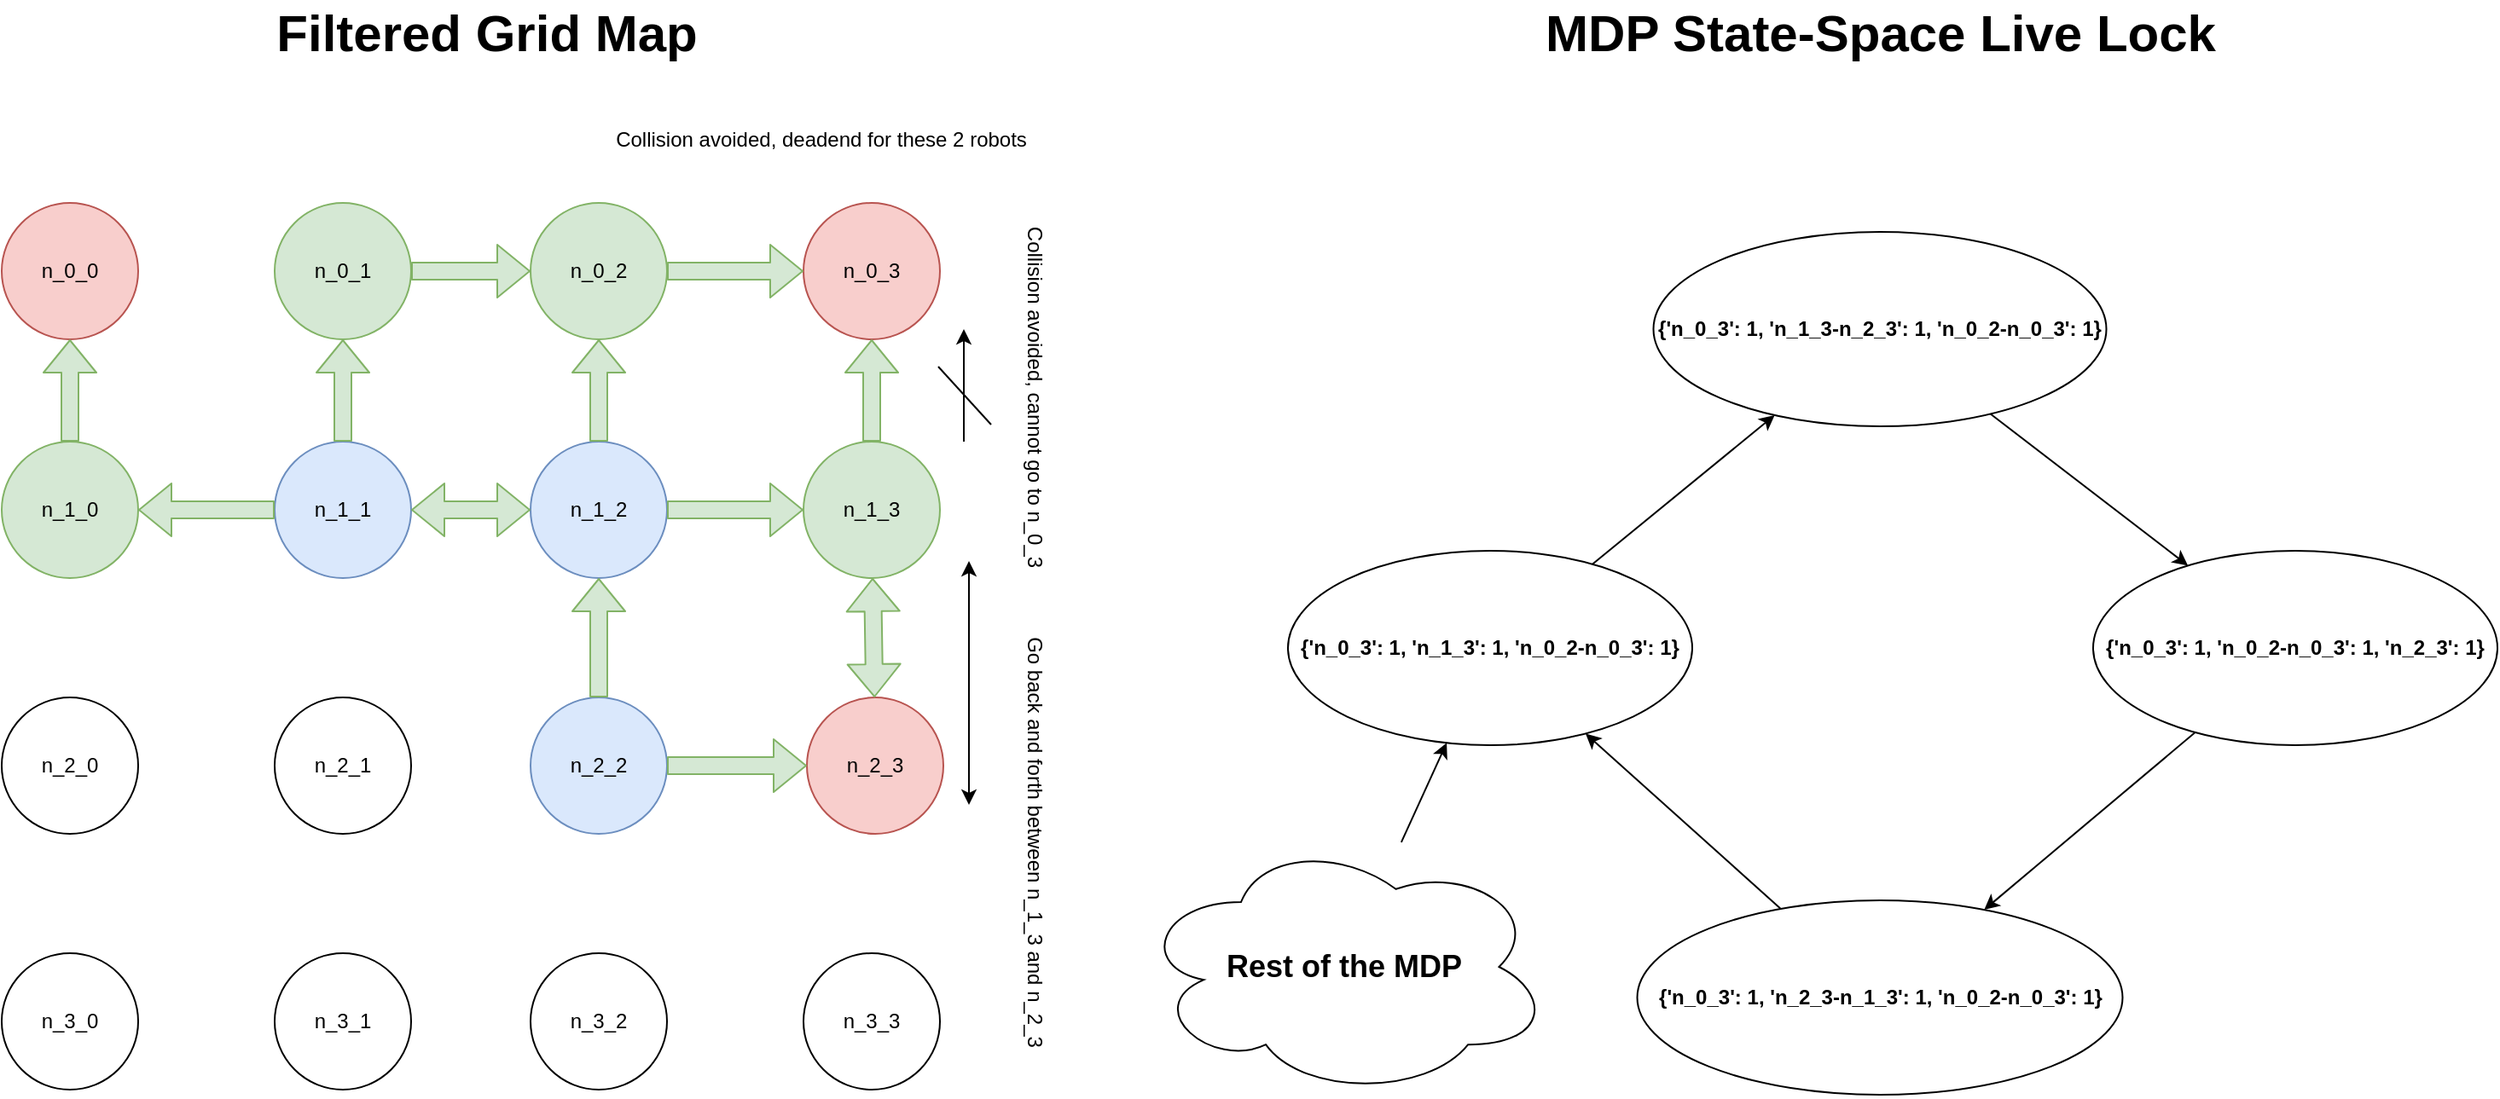 <mxfile version="14.6.6" type="github">
  <diagram id="atgp7A_OofQBprnTKgcp" name="Page-1">
    <mxGraphModel dx="1727" dy="919" grid="0" gridSize="10" guides="1" tooltips="1" connect="1" arrows="1" fold="1" page="0" pageScale="1" pageWidth="827" pageHeight="1169" math="0" shadow="0">
      <root>
        <mxCell id="0" />
        <mxCell id="1" parent="0" />
        <mxCell id="izqqawYkYHoVplUdzcl--1" value="n_0_0" style="ellipse;whiteSpace=wrap;html=1;aspect=fixed;fillColor=#f8cecc;strokeColor=#b85450;" parent="1" vertex="1">
          <mxGeometry x="340" y="380" width="80" height="80" as="geometry" />
        </mxCell>
        <mxCell id="izqqawYkYHoVplUdzcl--2" value="n_1_0" style="ellipse;whiteSpace=wrap;html=1;aspect=fixed;fillColor=#d5e8d4;strokeColor=#82b366;" parent="1" vertex="1">
          <mxGeometry x="340" y="520" width="80" height="80" as="geometry" />
        </mxCell>
        <mxCell id="izqqawYkYHoVplUdzcl--3" value="n_2_0" style="ellipse;whiteSpace=wrap;html=1;aspect=fixed;" parent="1" vertex="1">
          <mxGeometry x="340" y="670" width="80" height="80" as="geometry" />
        </mxCell>
        <mxCell id="izqqawYkYHoVplUdzcl--4" value="n_3_0" style="ellipse;whiteSpace=wrap;html=1;aspect=fixed;" parent="1" vertex="1">
          <mxGeometry x="340" y="820" width="80" height="80" as="geometry" />
        </mxCell>
        <mxCell id="izqqawYkYHoVplUdzcl--5" value="n_0_1" style="ellipse;whiteSpace=wrap;html=1;aspect=fixed;fillColor=#d5e8d4;strokeColor=#82b366;" parent="1" vertex="1">
          <mxGeometry x="500" y="380" width="80" height="80" as="geometry" />
        </mxCell>
        <mxCell id="izqqawYkYHoVplUdzcl--6" value="n_0_2" style="ellipse;whiteSpace=wrap;html=1;aspect=fixed;fillColor=#d5e8d4;strokeColor=#82b366;" parent="1" vertex="1">
          <mxGeometry x="650" y="380" width="80" height="80" as="geometry" />
        </mxCell>
        <mxCell id="izqqawYkYHoVplUdzcl--7" value="n_0_3" style="ellipse;whiteSpace=wrap;html=1;aspect=fixed;fillColor=#f8cecc;strokeColor=#b85450;" parent="1" vertex="1">
          <mxGeometry x="810" y="380" width="80" height="80" as="geometry" />
        </mxCell>
        <mxCell id="izqqawYkYHoVplUdzcl--8" value="n_1_1" style="ellipse;whiteSpace=wrap;html=1;aspect=fixed;fillColor=#dae8fc;strokeColor=#6c8ebf;" parent="1" vertex="1">
          <mxGeometry x="500" y="520" width="80" height="80" as="geometry" />
        </mxCell>
        <mxCell id="izqqawYkYHoVplUdzcl--9" value="n_1_2" style="ellipse;whiteSpace=wrap;html=1;aspect=fixed;fillColor=#dae8fc;strokeColor=#6c8ebf;" parent="1" vertex="1">
          <mxGeometry x="650" y="520" width="80" height="80" as="geometry" />
        </mxCell>
        <mxCell id="izqqawYkYHoVplUdzcl--10" value="n_1_3" style="ellipse;whiteSpace=wrap;html=1;aspect=fixed;fillColor=#d5e8d4;strokeColor=#82b366;" parent="1" vertex="1">
          <mxGeometry x="810" y="520" width="80" height="80" as="geometry" />
        </mxCell>
        <mxCell id="izqqawYkYHoVplUdzcl--11" value="n_2_1" style="ellipse;whiteSpace=wrap;html=1;aspect=fixed;" parent="1" vertex="1">
          <mxGeometry x="500" y="670" width="80" height="80" as="geometry" />
        </mxCell>
        <mxCell id="izqqawYkYHoVplUdzcl--12" value="n_2_2" style="ellipse;whiteSpace=wrap;html=1;aspect=fixed;fillColor=#dae8fc;strokeColor=#6c8ebf;" parent="1" vertex="1">
          <mxGeometry x="650" y="670" width="80" height="80" as="geometry" />
        </mxCell>
        <mxCell id="izqqawYkYHoVplUdzcl--13" value="n_2_3" style="ellipse;whiteSpace=wrap;html=1;aspect=fixed;fillColor=#f8cecc;strokeColor=#b85450;" parent="1" vertex="1">
          <mxGeometry x="812" y="670" width="80" height="80" as="geometry" />
        </mxCell>
        <mxCell id="izqqawYkYHoVplUdzcl--14" value="n_3_1" style="ellipse;whiteSpace=wrap;html=1;aspect=fixed;" parent="1" vertex="1">
          <mxGeometry x="500" y="820" width="80" height="80" as="geometry" />
        </mxCell>
        <mxCell id="izqqawYkYHoVplUdzcl--15" value="n_3_2" style="ellipse;whiteSpace=wrap;html=1;aspect=fixed;" parent="1" vertex="1">
          <mxGeometry x="650" y="820" width="80" height="80" as="geometry" />
        </mxCell>
        <mxCell id="izqqawYkYHoVplUdzcl--16" value="n_3_3" style="ellipse;whiteSpace=wrap;html=1;aspect=fixed;" parent="1" vertex="1">
          <mxGeometry x="810" y="820" width="80" height="80" as="geometry" />
        </mxCell>
        <mxCell id="izqqawYkYHoVplUdzcl--17" value="" style="shape=flexArrow;endArrow=classic;html=1;fillColor=#d5e8d4;strokeColor=#82b366;" parent="1" source="izqqawYkYHoVplUdzcl--8" target="izqqawYkYHoVplUdzcl--5" edge="1">
          <mxGeometry width="50" height="50" relative="1" as="geometry">
            <mxPoint x="457" y="635" as="sourcePoint" />
            <mxPoint x="507" y="585" as="targetPoint" />
          </mxGeometry>
        </mxCell>
        <mxCell id="izqqawYkYHoVplUdzcl--18" value="" style="shape=flexArrow;endArrow=classic;html=1;fillColor=#d5e8d4;strokeColor=#82b366;" parent="1" source="izqqawYkYHoVplUdzcl--8" target="izqqawYkYHoVplUdzcl--2" edge="1">
          <mxGeometry width="50" height="50" relative="1" as="geometry">
            <mxPoint x="457" y="635" as="sourcePoint" />
            <mxPoint x="507" y="585" as="targetPoint" />
          </mxGeometry>
        </mxCell>
        <mxCell id="izqqawYkYHoVplUdzcl--20" value="" style="shape=flexArrow;endArrow=classic;html=1;entryX=0.5;entryY=1;entryDx=0;entryDy=0;fillColor=#d5e8d4;strokeColor=#82b366;" parent="1" source="izqqawYkYHoVplUdzcl--12" target="izqqawYkYHoVplUdzcl--9" edge="1">
          <mxGeometry width="50" height="50" relative="1" as="geometry">
            <mxPoint x="457" y="635" as="sourcePoint" />
            <mxPoint x="507" y="585" as="targetPoint" />
          </mxGeometry>
        </mxCell>
        <mxCell id="izqqawYkYHoVplUdzcl--21" value="" style="shape=flexArrow;endArrow=classic;html=1;fillColor=#d5e8d4;strokeColor=#82b366;" parent="1" source="izqqawYkYHoVplUdzcl--5" target="izqqawYkYHoVplUdzcl--6" edge="1">
          <mxGeometry width="50" height="50" relative="1" as="geometry">
            <mxPoint x="590" y="434" as="sourcePoint" />
            <mxPoint x="640" y="384" as="targetPoint" />
          </mxGeometry>
        </mxCell>
        <mxCell id="izqqawYkYHoVplUdzcl--22" value="" style="shape=flexArrow;endArrow=classic;html=1;fillColor=#d5e8d4;strokeColor=#82b366;" parent="1" source="izqqawYkYHoVplUdzcl--6" target="izqqawYkYHoVplUdzcl--7" edge="1">
          <mxGeometry width="50" height="50" relative="1" as="geometry">
            <mxPoint x="457" y="635" as="sourcePoint" />
            <mxPoint x="507" y="585" as="targetPoint" />
          </mxGeometry>
        </mxCell>
        <mxCell id="izqqawYkYHoVplUdzcl--23" value="" style="shape=flexArrow;endArrow=classic;html=1;fillColor=#d5e8d4;strokeColor=#82b366;" parent="1" source="izqqawYkYHoVplUdzcl--9" target="izqqawYkYHoVplUdzcl--6" edge="1">
          <mxGeometry width="50" height="50" relative="1" as="geometry">
            <mxPoint x="457" y="635" as="sourcePoint" />
            <mxPoint x="507" y="585" as="targetPoint" />
          </mxGeometry>
        </mxCell>
        <mxCell id="izqqawYkYHoVplUdzcl--28" value="" style="shape=flexArrow;endArrow=classic;html=1;fillColor=#d5e8d4;strokeColor=#82b366;" parent="1" source="izqqawYkYHoVplUdzcl--12" target="izqqawYkYHoVplUdzcl--13" edge="1">
          <mxGeometry width="50" height="50" relative="1" as="geometry">
            <mxPoint x="457" y="635" as="sourcePoint" />
            <mxPoint x="507" y="585" as="targetPoint" />
          </mxGeometry>
        </mxCell>
        <mxCell id="izqqawYkYHoVplUdzcl--31" value="" style="shape=flexArrow;endArrow=classic;html=1;fillColor=#d5e8d4;strokeColor=#82b366;" parent="1" source="izqqawYkYHoVplUdzcl--9" target="izqqawYkYHoVplUdzcl--10" edge="1">
          <mxGeometry width="50" height="50" relative="1" as="geometry">
            <mxPoint x="562" y="569" as="sourcePoint" />
            <mxPoint x="612" y="519" as="targetPoint" />
          </mxGeometry>
        </mxCell>
        <mxCell id="izqqawYkYHoVplUdzcl--41" value="&lt;b&gt;{&#39;n_0_3&#39;: 1, &#39;n_1_3&#39;: 1, &#39;n_0_2-n_0_3&#39;: 1}&lt;/b&gt;" style="ellipse;whiteSpace=wrap;html=1;" parent="1" vertex="1">
          <mxGeometry x="1094" y="584" width="237" height="114" as="geometry" />
        </mxCell>
        <mxCell id="izqqawYkYHoVplUdzcl--42" value="&lt;b&gt;{&#39;n_0_3&#39;: 1, &#39;n_1_3-n_2_3&#39;: 1, &#39;n_0_2-n_0_3&#39;: 1}&lt;/b&gt;" style="ellipse;whiteSpace=wrap;html=1;" parent="1" vertex="1">
          <mxGeometry x="1308.25" y="397" width="265.5" height="114" as="geometry" />
        </mxCell>
        <mxCell id="izqqawYkYHoVplUdzcl--43" value="&lt;b&gt;{&#39;n_0_3&#39;: 1, &#39;n_0_2-n_0_3&#39;: 1, &#39;n_2_3&#39;: 1}&lt;/b&gt;" style="ellipse;whiteSpace=wrap;html=1;" parent="1" vertex="1">
          <mxGeometry x="1566" y="584" width="237" height="114" as="geometry" />
        </mxCell>
        <mxCell id="izqqawYkYHoVplUdzcl--44" value="&lt;b&gt;{&#39;n_0_3&#39;: 1, &#39;n_2_3-n_1_3&#39;: 1, &#39;n_0_2-n_0_3&#39;: 1}&lt;/b&gt;" style="ellipse;whiteSpace=wrap;html=1;" parent="1" vertex="1">
          <mxGeometry x="1298.75" y="789" width="284.5" height="114" as="geometry" />
        </mxCell>
        <mxCell id="izqqawYkYHoVplUdzcl--45" value="" style="endArrow=classic;html=1;" parent="1" source="izqqawYkYHoVplUdzcl--41" target="izqqawYkYHoVplUdzcl--42" edge="1">
          <mxGeometry width="50" height="50" relative="1" as="geometry">
            <mxPoint x="1629" y="445" as="sourcePoint" />
            <mxPoint x="1679" y="395" as="targetPoint" />
          </mxGeometry>
        </mxCell>
        <mxCell id="izqqawYkYHoVplUdzcl--46" value="" style="endArrow=classic;html=1;" parent="1" source="izqqawYkYHoVplUdzcl--42" target="izqqawYkYHoVplUdzcl--43" edge="1">
          <mxGeometry width="50" height="50" relative="1" as="geometry">
            <mxPoint x="1629" y="445" as="sourcePoint" />
            <mxPoint x="1679" y="395" as="targetPoint" />
          </mxGeometry>
        </mxCell>
        <mxCell id="izqqawYkYHoVplUdzcl--47" value="" style="endArrow=classic;html=1;" parent="1" source="izqqawYkYHoVplUdzcl--43" target="izqqawYkYHoVplUdzcl--44" edge="1">
          <mxGeometry width="50" height="50" relative="1" as="geometry">
            <mxPoint x="1629" y="445" as="sourcePoint" />
            <mxPoint x="1679" y="395" as="targetPoint" />
          </mxGeometry>
        </mxCell>
        <mxCell id="izqqawYkYHoVplUdzcl--48" value="" style="endArrow=classic;html=1;" parent="1" source="izqqawYkYHoVplUdzcl--44" target="izqqawYkYHoVplUdzcl--41" edge="1">
          <mxGeometry width="50" height="50" relative="1" as="geometry">
            <mxPoint x="1629" y="445" as="sourcePoint" />
            <mxPoint x="1679" y="395" as="targetPoint" />
          </mxGeometry>
        </mxCell>
        <mxCell id="izqqawYkYHoVplUdzcl--49" value="" style="endArrow=classic;html=1;" parent="1" source="YGIhV2ZewroP36HCWnk3-10" target="izqqawYkYHoVplUdzcl--41" edge="1">
          <mxGeometry width="50" height="50" relative="1" as="geometry">
            <mxPoint x="1125" y="827" as="sourcePoint" />
            <mxPoint x="1276" y="623" as="targetPoint" />
          </mxGeometry>
        </mxCell>
        <mxCell id="izqqawYkYHoVplUdzcl--52" value="" style="shape=flexArrow;endArrow=classic;startArrow=classic;html=1;fillColor=#d5e8d4;strokeColor=#82b366;" parent="1" source="izqqawYkYHoVplUdzcl--13" target="izqqawYkYHoVplUdzcl--10" edge="1">
          <mxGeometry width="100" height="100" relative="1" as="geometry">
            <mxPoint x="445" y="724" as="sourcePoint" />
            <mxPoint x="545" y="624" as="targetPoint" />
          </mxGeometry>
        </mxCell>
        <mxCell id="izqqawYkYHoVplUdzcl--55" value="" style="shape=flexArrow;endArrow=classic;startArrow=classic;html=1;fillColor=#d5e8d4;strokeColor=#82b366;" parent="1" source="izqqawYkYHoVplUdzcl--8" target="izqqawYkYHoVplUdzcl--9" edge="1">
          <mxGeometry width="100" height="100" relative="1" as="geometry">
            <mxPoint x="542" y="668" as="sourcePoint" />
            <mxPoint x="642" y="568" as="targetPoint" />
          </mxGeometry>
        </mxCell>
        <mxCell id="izqqawYkYHoVplUdzcl--58" value="" style="shape=flexArrow;endArrow=classic;html=1;fillColor=#d5e8d4;strokeColor=#82b366;" parent="1" source="izqqawYkYHoVplUdzcl--2" target="izqqawYkYHoVplUdzcl--1" edge="1">
          <mxGeometry width="50" height="50" relative="1" as="geometry">
            <mxPoint x="567" y="643" as="sourcePoint" />
            <mxPoint x="617" y="593" as="targetPoint" />
          </mxGeometry>
        </mxCell>
        <mxCell id="YGIhV2ZewroP36HCWnk3-2" value="" style="shape=image;html=1;verticalAlign=top;verticalLabelPosition=bottom;labelBackgroundColor=#ffffff;imageAspect=0;aspect=fixed;image=https://cdn4.iconfinder.com/data/icons/iconsimple-logotypes/512/android-128.png" parent="1" vertex="1">
          <mxGeometry x="865" y="536" width="48" height="48" as="geometry" />
        </mxCell>
        <mxCell id="YGIhV2ZewroP36HCWnk3-3" value="" style="shape=image;html=1;verticalAlign=top;verticalLabelPosition=bottom;labelBackgroundColor=#ffffff;imageAspect=0;aspect=fixed;image=https://cdn4.iconfinder.com/data/icons/iconsimple-logotypes/512/android-128.png" parent="1" vertex="1">
          <mxGeometry x="826" y="358" width="48" height="48" as="geometry" />
        </mxCell>
        <mxCell id="YGIhV2ZewroP36HCWnk3-4" value="" style="shape=image;html=1;verticalAlign=top;verticalLabelPosition=bottom;labelBackgroundColor=#ffffff;imageAspect=0;aspect=fixed;image=https://cdn4.iconfinder.com/data/icons/iconsimple-logotypes/512/android-128.png" parent="1" vertex="1">
          <mxGeometry x="742" y="358" width="48" height="48" as="geometry" />
        </mxCell>
        <mxCell id="YGIhV2ZewroP36HCWnk3-5" value="Collision avoided, deadend for these 2 robots" style="text;html=1;align=center;verticalAlign=middle;resizable=0;points=[];autosize=1;strokeColor=none;" parent="1" vertex="1">
          <mxGeometry x="694" y="334" width="251" height="18" as="geometry" />
        </mxCell>
        <mxCell id="YGIhV2ZewroP36HCWnk3-6" value="Go back and forth between n_1_3 and n_2_3" style="text;html=1;align=center;verticalAlign=middle;resizable=0;points=[];autosize=1;strokeColor=none;rotation=90;" parent="1" vertex="1">
          <mxGeometry x="820" y="745" width="251" height="18" as="geometry" />
        </mxCell>
        <mxCell id="YGIhV2ZewroP36HCWnk3-7" value="&lt;b&gt;&lt;font style=&quot;font-size: 30px&quot;&gt;Filtered Grid Map&lt;/font&gt;&lt;/b&gt;" style="text;html=1;align=center;verticalAlign=middle;resizable=0;points=[];autosize=1;strokeColor=none;" parent="1" vertex="1">
          <mxGeometry x="495" y="267" width="257" height="25" as="geometry" />
        </mxCell>
        <mxCell id="YGIhV2ZewroP36HCWnk3-8" value="" style="endArrow=classic;startArrow=classic;html=1;" parent="1" edge="1">
          <mxGeometry width="50" height="50" relative="1" as="geometry">
            <mxPoint x="907" y="733" as="sourcePoint" />
            <mxPoint x="907" y="590" as="targetPoint" />
          </mxGeometry>
        </mxCell>
        <mxCell id="YGIhV2ZewroP36HCWnk3-9" value="&lt;b&gt;&lt;font style=&quot;font-size: 30px&quot;&gt;MDP State-Space Live Lock&lt;/font&gt;&lt;/b&gt;" style="text;html=1;align=center;verticalAlign=middle;resizable=0;points=[];autosize=1;strokeColor=none;" parent="1" vertex="1">
          <mxGeometry x="1239.5" y="267" width="403" height="25" as="geometry" />
        </mxCell>
        <mxCell id="YGIhV2ZewroP36HCWnk3-10" value="&lt;b&gt;&lt;font style=&quot;font-size: 18px&quot;&gt;Rest of the MDP&lt;/font&gt;&lt;/b&gt;" style="ellipse;shape=cloud;whiteSpace=wrap;html=1;" parent="1" vertex="1">
          <mxGeometry x="1006" y="752" width="242" height="152" as="geometry" />
        </mxCell>
        <mxCell id="UWPQNXHa6MeM8fgy5yVY-1" value="" style="shape=flexArrow;endArrow=classic;html=1;fillColor=#d5e8d4;strokeColor=#82b366;" edge="1" parent="1" source="izqqawYkYHoVplUdzcl--10" target="izqqawYkYHoVplUdzcl--7">
          <mxGeometry width="50" height="50" relative="1" as="geometry">
            <mxPoint x="700" y="680" as="sourcePoint" />
            <mxPoint x="700" y="610" as="targetPoint" />
          </mxGeometry>
        </mxCell>
        <mxCell id="UWPQNXHa6MeM8fgy5yVY-2" value="Collision avoided, cannot go to n_0_3" style="text;html=1;align=center;verticalAlign=middle;resizable=0;points=[];autosize=1;strokeColor=none;rotation=90;" vertex="1" parent="1">
          <mxGeometry x="840.5" y="484" width="210" height="18" as="geometry" />
        </mxCell>
        <mxCell id="UWPQNXHa6MeM8fgy5yVY-3" value="" style="endArrow=classic;html=1;" edge="1" parent="1">
          <mxGeometry width="50" height="50" relative="1" as="geometry">
            <mxPoint x="904" y="520" as="sourcePoint" />
            <mxPoint x="904" y="454" as="targetPoint" />
          </mxGeometry>
        </mxCell>
        <mxCell id="UWPQNXHa6MeM8fgy5yVY-4" value="" style="endArrow=none;html=1;" edge="1" parent="1">
          <mxGeometry width="50" height="50" relative="1" as="geometry">
            <mxPoint x="889" y="476" as="sourcePoint" />
            <mxPoint x="920" y="510" as="targetPoint" />
          </mxGeometry>
        </mxCell>
      </root>
    </mxGraphModel>
  </diagram>
</mxfile>
